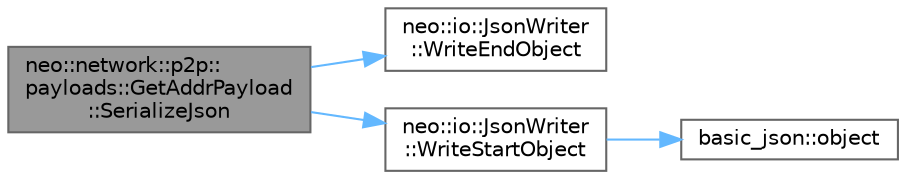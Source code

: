 digraph "neo::network::p2p::payloads::GetAddrPayload::SerializeJson"
{
 // LATEX_PDF_SIZE
  bgcolor="transparent";
  edge [fontname=Helvetica,fontsize=10,labelfontname=Helvetica,labelfontsize=10];
  node [fontname=Helvetica,fontsize=10,shape=box,height=0.2,width=0.4];
  rankdir="LR";
  Node1 [id="Node000001",label="neo::network::p2p::\lpayloads::GetAddrPayload\l::SerializeJson",height=0.2,width=0.4,color="gray40", fillcolor="grey60", style="filled", fontcolor="black",tooltip="Serializes the GetAddrPayload to a JSON writer."];
  Node1 -> Node2 [id="edge1_Node000001_Node000002",color="steelblue1",style="solid",tooltip=" "];
  Node2 [id="Node000002",label="neo::io::JsonWriter\l::WriteEndObject",height=0.2,width=0.4,color="grey40", fillcolor="white", style="filled",URL="$classneo_1_1io_1_1_json_writer.html#abf158ca5f3cee2d601b78423db17c03a",tooltip="Writes the end of an object to the JSON."];
  Node1 -> Node3 [id="edge2_Node000001_Node000003",color="steelblue1",style="solid",tooltip=" "];
  Node3 [id="Node000003",label="neo::io::JsonWriter\l::WriteStartObject",height=0.2,width=0.4,color="grey40", fillcolor="white", style="filled",URL="$classneo_1_1io_1_1_json_writer.html#a269b48a85f95a9d69788767fce1740c0",tooltip="Writes the start of an object to the JSON."];
  Node3 -> Node4 [id="edge3_Node000003_Node000004",color="steelblue1",style="solid",tooltip=" "];
  Node4 [id="Node000004",label="basic_json::object",height=0.2,width=0.4,color="grey40", fillcolor="white", style="filled",URL="$classbasic__json.html#a50a0e8dacc0f4aa12162da666595e6fd",tooltip="explicitly create an object from an initializer list"];
}
